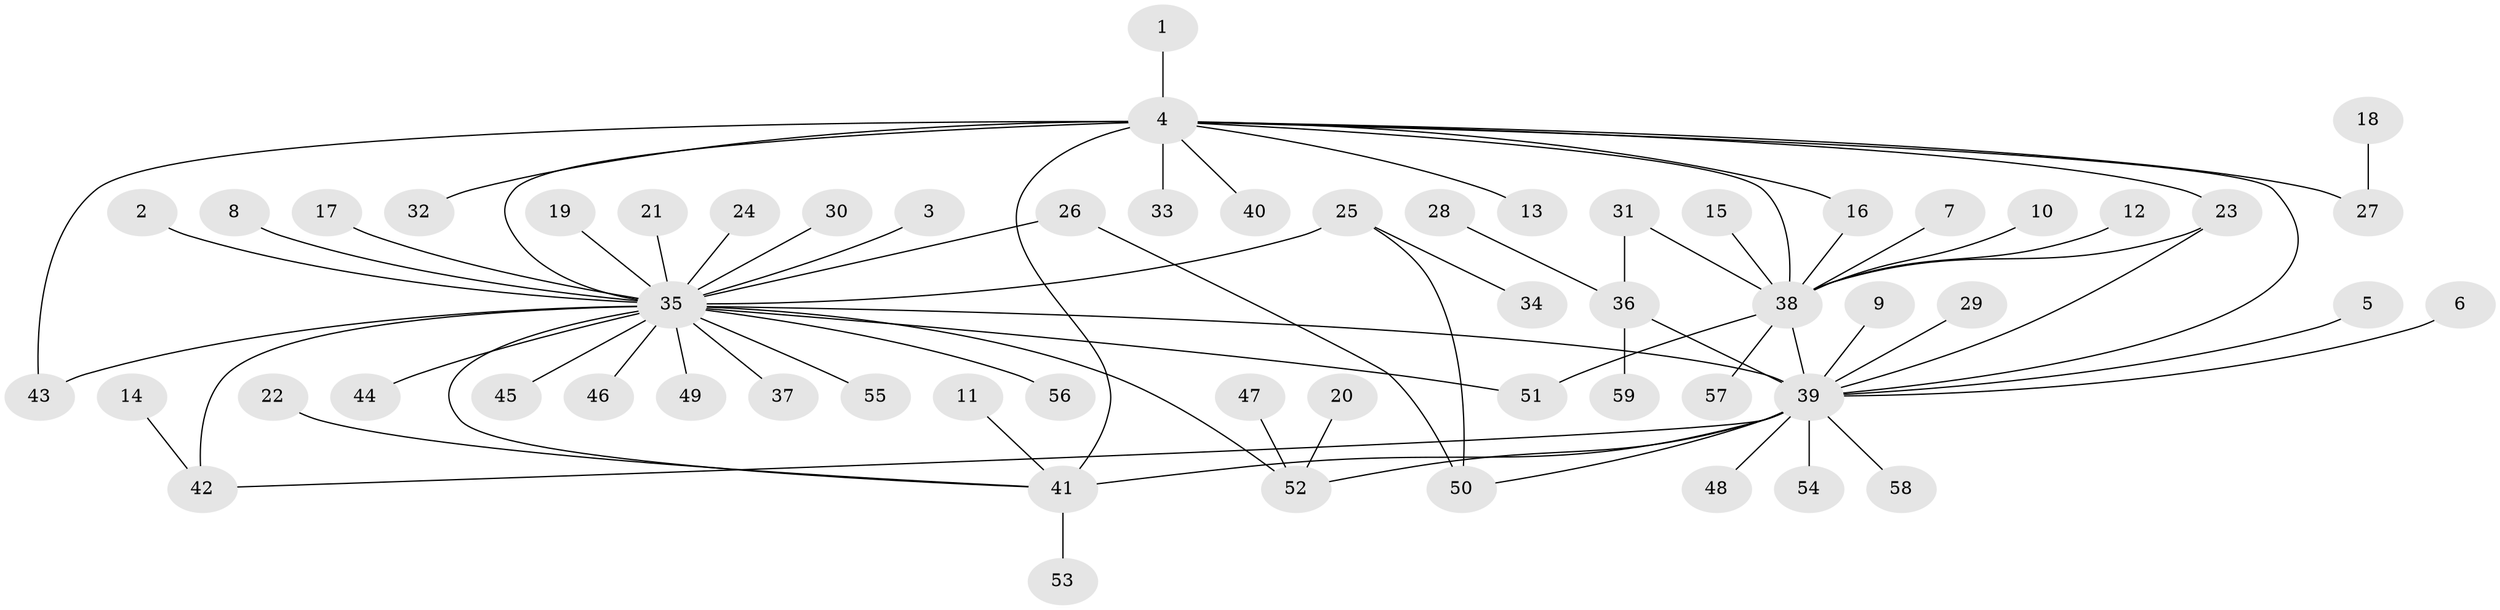 // original degree distribution, {20: 0.00847457627118644, 15: 0.00847457627118644, 17: 0.00847457627118644, 11: 0.00847457627118644, 6: 0.025423728813559324, 12: 0.00847457627118644, 2: 0.13559322033898305, 8: 0.01694915254237288, 4: 0.059322033898305086, 1: 0.6016949152542372, 5: 0.01694915254237288, 7: 0.00847457627118644, 3: 0.09322033898305085}
// Generated by graph-tools (version 1.1) at 2025/49/03/09/25 03:49:47]
// undirected, 59 vertices, 72 edges
graph export_dot {
graph [start="1"]
  node [color=gray90,style=filled];
  1;
  2;
  3;
  4;
  5;
  6;
  7;
  8;
  9;
  10;
  11;
  12;
  13;
  14;
  15;
  16;
  17;
  18;
  19;
  20;
  21;
  22;
  23;
  24;
  25;
  26;
  27;
  28;
  29;
  30;
  31;
  32;
  33;
  34;
  35;
  36;
  37;
  38;
  39;
  40;
  41;
  42;
  43;
  44;
  45;
  46;
  47;
  48;
  49;
  50;
  51;
  52;
  53;
  54;
  55;
  56;
  57;
  58;
  59;
  1 -- 4 [weight=1.0];
  2 -- 35 [weight=1.0];
  3 -- 35 [weight=1.0];
  4 -- 13 [weight=1.0];
  4 -- 16 [weight=1.0];
  4 -- 23 [weight=1.0];
  4 -- 27 [weight=1.0];
  4 -- 32 [weight=1.0];
  4 -- 33 [weight=1.0];
  4 -- 35 [weight=2.0];
  4 -- 38 [weight=1.0];
  4 -- 39 [weight=1.0];
  4 -- 40 [weight=1.0];
  4 -- 41 [weight=1.0];
  4 -- 43 [weight=3.0];
  5 -- 39 [weight=1.0];
  6 -- 39 [weight=1.0];
  7 -- 38 [weight=1.0];
  8 -- 35 [weight=1.0];
  9 -- 39 [weight=1.0];
  10 -- 38 [weight=1.0];
  11 -- 41 [weight=1.0];
  12 -- 38 [weight=1.0];
  14 -- 42 [weight=1.0];
  15 -- 38 [weight=1.0];
  16 -- 38 [weight=1.0];
  17 -- 35 [weight=1.0];
  18 -- 27 [weight=1.0];
  19 -- 35 [weight=1.0];
  20 -- 52 [weight=1.0];
  21 -- 35 [weight=1.0];
  22 -- 41 [weight=1.0];
  23 -- 38 [weight=1.0];
  23 -- 39 [weight=1.0];
  24 -- 35 [weight=1.0];
  25 -- 34 [weight=1.0];
  25 -- 35 [weight=1.0];
  25 -- 50 [weight=1.0];
  26 -- 35 [weight=1.0];
  26 -- 50 [weight=1.0];
  28 -- 36 [weight=1.0];
  29 -- 39 [weight=1.0];
  30 -- 35 [weight=1.0];
  31 -- 36 [weight=1.0];
  31 -- 38 [weight=1.0];
  35 -- 37 [weight=1.0];
  35 -- 39 [weight=4.0];
  35 -- 41 [weight=1.0];
  35 -- 42 [weight=1.0];
  35 -- 43 [weight=4.0];
  35 -- 44 [weight=1.0];
  35 -- 45 [weight=1.0];
  35 -- 46 [weight=1.0];
  35 -- 49 [weight=1.0];
  35 -- 51 [weight=2.0];
  35 -- 52 [weight=1.0];
  35 -- 55 [weight=1.0];
  35 -- 56 [weight=1.0];
  36 -- 39 [weight=1.0];
  36 -- 59 [weight=1.0];
  38 -- 39 [weight=1.0];
  38 -- 51 [weight=1.0];
  38 -- 57 [weight=1.0];
  39 -- 41 [weight=2.0];
  39 -- 42 [weight=1.0];
  39 -- 48 [weight=1.0];
  39 -- 50 [weight=1.0];
  39 -- 52 [weight=1.0];
  39 -- 54 [weight=1.0];
  39 -- 58 [weight=1.0];
  41 -- 53 [weight=1.0];
  47 -- 52 [weight=1.0];
}
